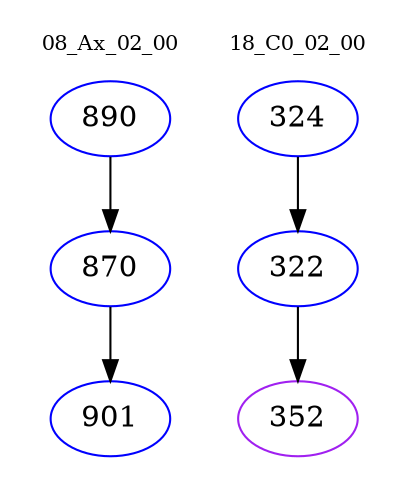 digraph{
subgraph cluster_0 {
color = white
label = "08_Ax_02_00";
fontsize=10;
T0_890 [label="890", color="blue"]
T0_890 -> T0_870 [color="black"]
T0_870 [label="870", color="blue"]
T0_870 -> T0_901 [color="black"]
T0_901 [label="901", color="blue"]
}
subgraph cluster_1 {
color = white
label = "18_C0_02_00";
fontsize=10;
T1_324 [label="324", color="blue"]
T1_324 -> T1_322 [color="black"]
T1_322 [label="322", color="blue"]
T1_322 -> T1_352 [color="black"]
T1_352 [label="352", color="purple"]
}
}
